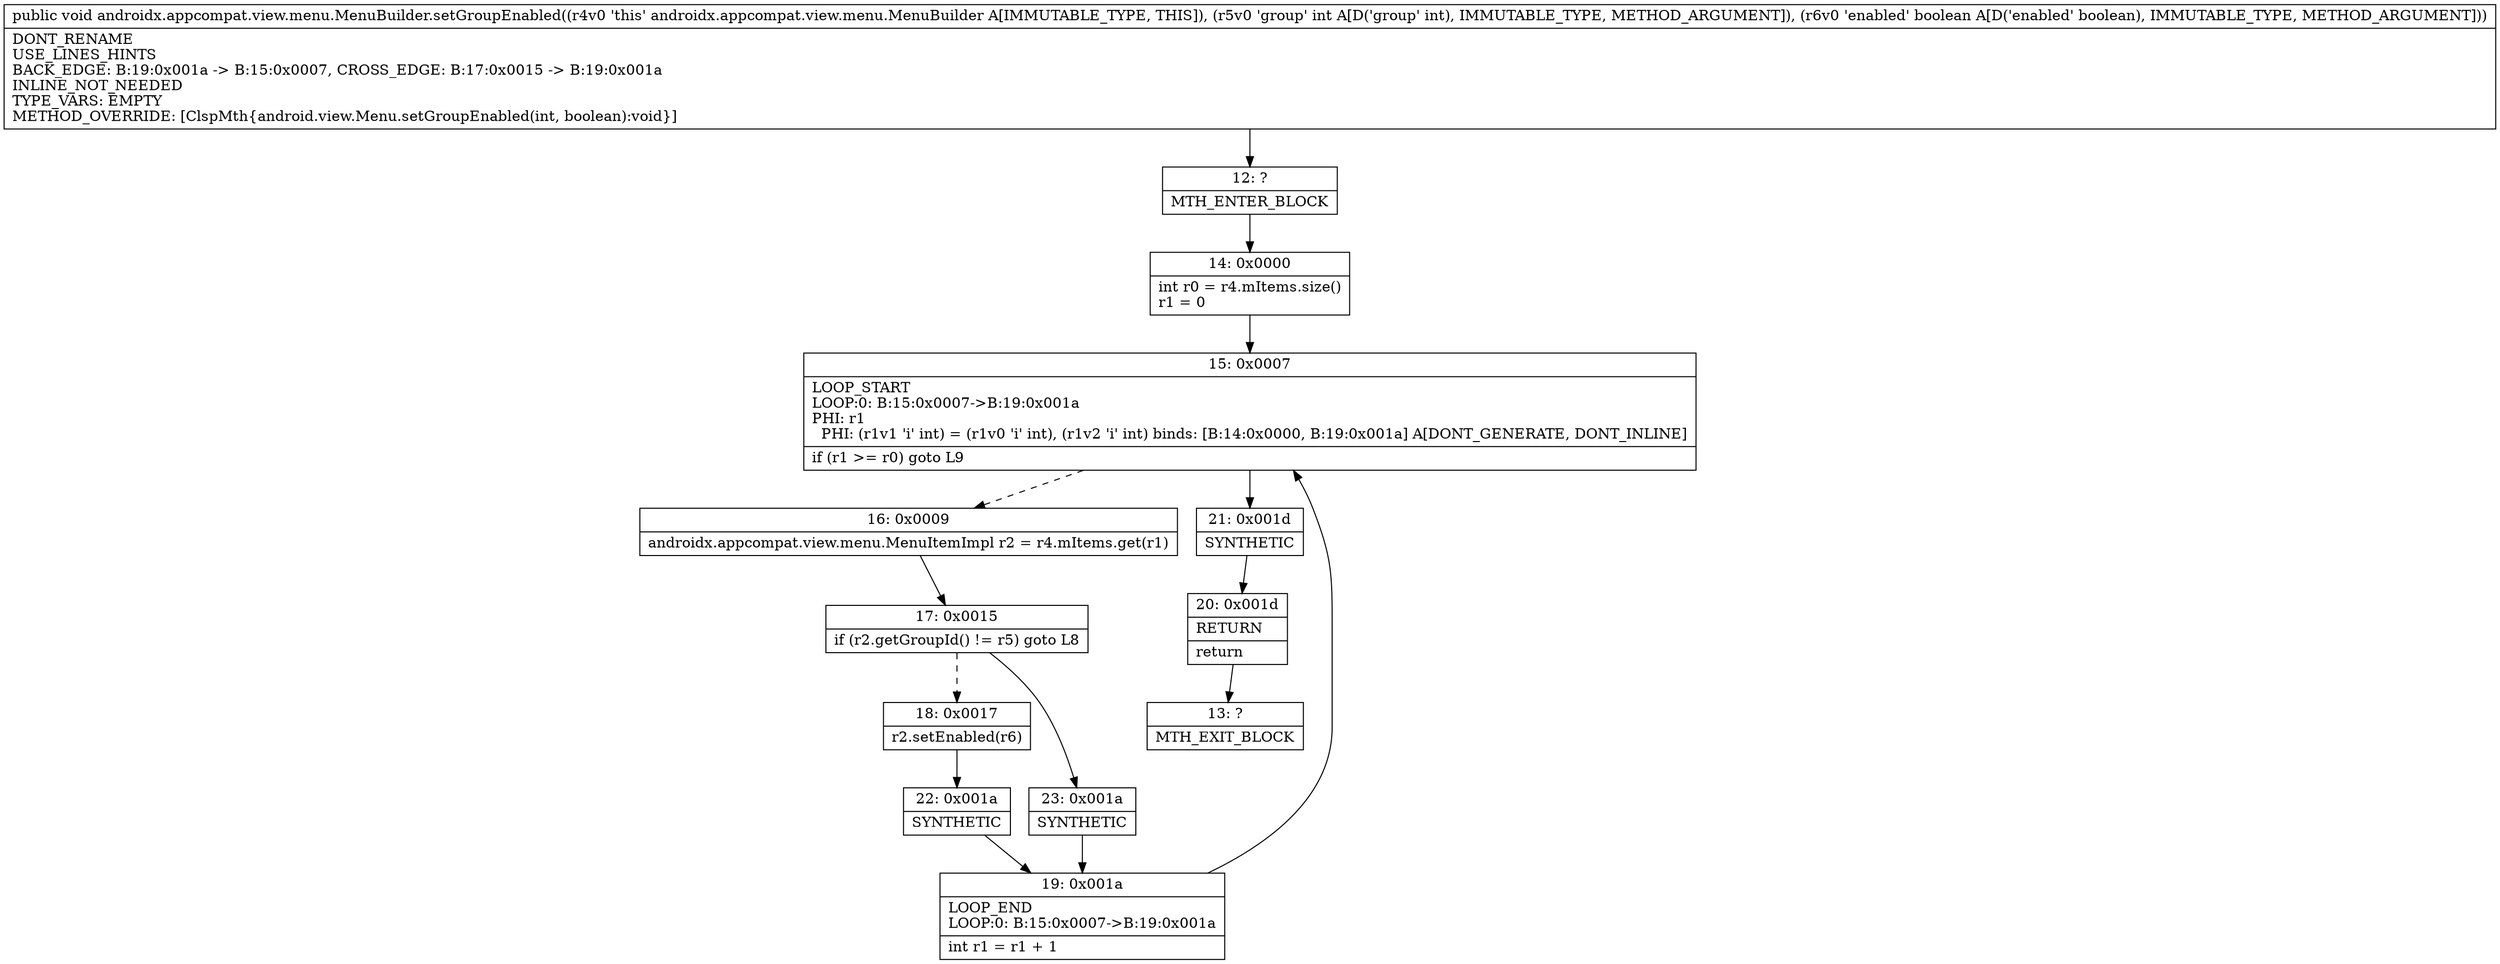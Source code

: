 digraph "CFG forandroidx.appcompat.view.menu.MenuBuilder.setGroupEnabled(IZ)V" {
Node_12 [shape=record,label="{12\:\ ?|MTH_ENTER_BLOCK\l}"];
Node_14 [shape=record,label="{14\:\ 0x0000|int r0 = r4.mItems.size()\lr1 = 0\l}"];
Node_15 [shape=record,label="{15\:\ 0x0007|LOOP_START\lLOOP:0: B:15:0x0007\-\>B:19:0x001a\lPHI: r1 \l  PHI: (r1v1 'i' int) = (r1v0 'i' int), (r1v2 'i' int) binds: [B:14:0x0000, B:19:0x001a] A[DONT_GENERATE, DONT_INLINE]\l|if (r1 \>= r0) goto L9\l}"];
Node_16 [shape=record,label="{16\:\ 0x0009|androidx.appcompat.view.menu.MenuItemImpl r2 = r4.mItems.get(r1)\l}"];
Node_17 [shape=record,label="{17\:\ 0x0015|if (r2.getGroupId() != r5) goto L8\l}"];
Node_18 [shape=record,label="{18\:\ 0x0017|r2.setEnabled(r6)\l}"];
Node_22 [shape=record,label="{22\:\ 0x001a|SYNTHETIC\l}"];
Node_19 [shape=record,label="{19\:\ 0x001a|LOOP_END\lLOOP:0: B:15:0x0007\-\>B:19:0x001a\l|int r1 = r1 + 1\l}"];
Node_23 [shape=record,label="{23\:\ 0x001a|SYNTHETIC\l}"];
Node_21 [shape=record,label="{21\:\ 0x001d|SYNTHETIC\l}"];
Node_20 [shape=record,label="{20\:\ 0x001d|RETURN\l|return\l}"];
Node_13 [shape=record,label="{13\:\ ?|MTH_EXIT_BLOCK\l}"];
MethodNode[shape=record,label="{public void androidx.appcompat.view.menu.MenuBuilder.setGroupEnabled((r4v0 'this' androidx.appcompat.view.menu.MenuBuilder A[IMMUTABLE_TYPE, THIS]), (r5v0 'group' int A[D('group' int), IMMUTABLE_TYPE, METHOD_ARGUMENT]), (r6v0 'enabled' boolean A[D('enabled' boolean), IMMUTABLE_TYPE, METHOD_ARGUMENT]))  | DONT_RENAME\lUSE_LINES_HINTS\lBACK_EDGE: B:19:0x001a \-\> B:15:0x0007, CROSS_EDGE: B:17:0x0015 \-\> B:19:0x001a\lINLINE_NOT_NEEDED\lTYPE_VARS: EMPTY\lMETHOD_OVERRIDE: [ClspMth\{android.view.Menu.setGroupEnabled(int, boolean):void\}]\l}"];
MethodNode -> Node_12;Node_12 -> Node_14;
Node_14 -> Node_15;
Node_15 -> Node_16[style=dashed];
Node_15 -> Node_21;
Node_16 -> Node_17;
Node_17 -> Node_18[style=dashed];
Node_17 -> Node_23;
Node_18 -> Node_22;
Node_22 -> Node_19;
Node_19 -> Node_15;
Node_23 -> Node_19;
Node_21 -> Node_20;
Node_20 -> Node_13;
}

